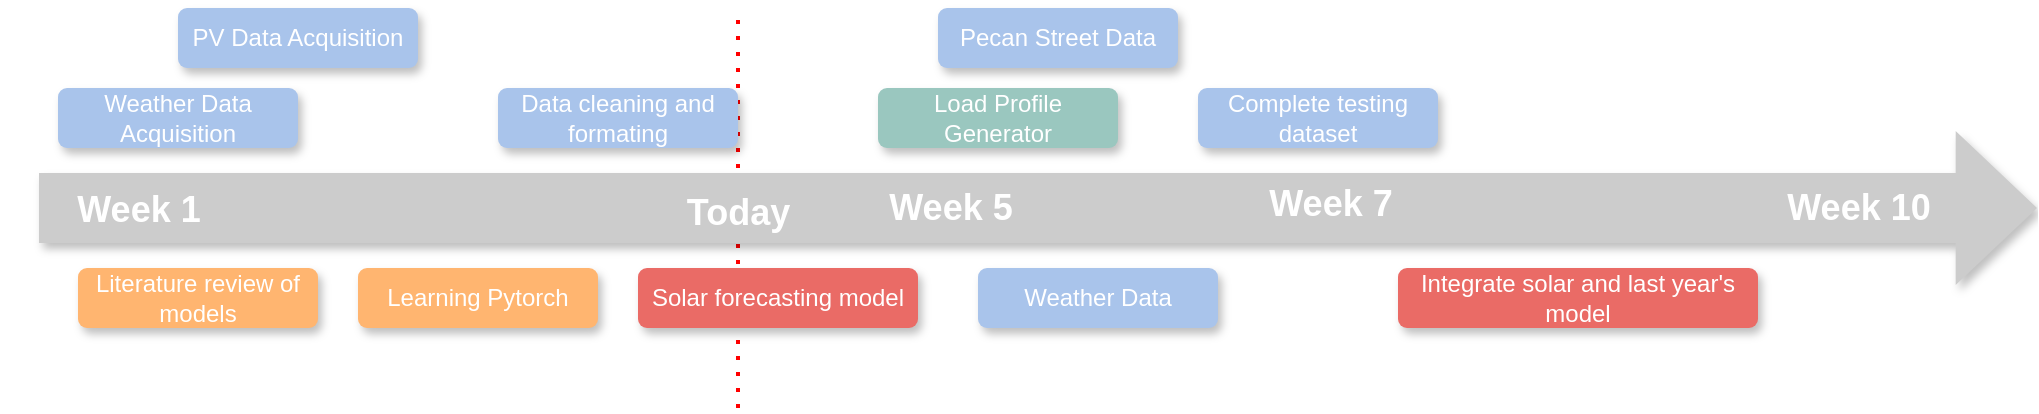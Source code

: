 <mxfile version="19.0.3" type="device"><diagram id="2zuRxpaRy5tDfPcg10_o" name="Page-1"><mxGraphModel dx="1006" dy="788" grid="1" gridSize="10" guides="1" tooltips="1" connect="1" arrows="1" fold="1" page="1" pageScale="1" pageWidth="850" pageHeight="1100" math="0" shadow="0"><root><mxCell id="0"/><mxCell id="1" parent="0"/><mxCell id="C7o7GM_A1cf5W3m4H_xl-22" value="" style="endArrow=none;dashed=1;html=1;dashPattern=1 3;strokeWidth=2;rounded=0;fontSize=18;strokeColor=#FF0000;" parent="1" edge="1"><mxGeometry width="50" height="50" relative="1" as="geometry"><mxPoint x="390" y="560" as="sourcePoint"/><mxPoint x="390" y="360" as="targetPoint"/></mxGeometry></mxCell><mxCell id="C7o7GM_A1cf5W3m4H_xl-1" value="" style="shape=flexArrow;endArrow=classic;html=1;rounded=0;endWidth=41;endSize=13.22;width=35;startArrow=none;fillColor=#CCCCCC;strokeColor=none;shadow=1;" parent="1" edge="1"><mxGeometry width="50" height="50" relative="1" as="geometry"><mxPoint x="40" y="460" as="sourcePoint"/><mxPoint x="1040" y="460" as="targetPoint"/></mxGeometry></mxCell><mxCell id="C7o7GM_A1cf5W3m4H_xl-21" value="&lt;b&gt;Week 5&lt;/b&gt;" style="edgeLabel;html=1;align=center;verticalAlign=middle;resizable=0;points=[];fontSize=18;labelBackgroundColor=none;fontColor=#FFFFFF;" parent="C7o7GM_A1cf5W3m4H_xl-1" vertex="1" connectable="0"><mxGeometry x="-0.088" y="6" relative="1" as="geometry"><mxPoint y="6" as="offset"/></mxGeometry></mxCell><mxCell id="C7o7GM_A1cf5W3m4H_xl-24" value="&lt;b&gt;Week 7&lt;/b&gt;" style="edgeLabel;html=1;align=center;verticalAlign=middle;resizable=0;points=[];fontSize=18;labelBackgroundColor=none;fontColor=#FFFFFF;" parent="C7o7GM_A1cf5W3m4H_xl-1" vertex="1" connectable="0"><mxGeometry x="0.291" y="2" relative="1" as="geometry"><mxPoint as="offset"/></mxGeometry></mxCell><mxCell id="C7o7GM_A1cf5W3m4H_xl-26" value="&lt;b&gt;Week 10&lt;/b&gt;" style="edgeLabel;html=1;align=center;verticalAlign=middle;resizable=0;points=[];fontSize=18;labelBackgroundColor=none;fontColor=#FFFFFF;" parent="C7o7GM_A1cf5W3m4H_xl-1" vertex="1" connectable="0"><mxGeometry x="0.629" y="4" relative="1" as="geometry"><mxPoint x="95" y="4" as="offset"/></mxGeometry></mxCell><mxCell id="C7o7GM_A1cf5W3m4H_xl-27" value="Today" style="edgeLabel;align=center;verticalAlign=middle;resizable=0;points=[];fontSize=18;labelBackgroundColor=none;fontColor=#FFFFFF;fontStyle=1" parent="C7o7GM_A1cf5W3m4H_xl-1" vertex="1" connectable="0"><mxGeometry x="-0.582" y="2" relative="1" as="geometry"><mxPoint x="141" y="2" as="offset"/></mxGeometry></mxCell><mxCell id="C7o7GM_A1cf5W3m4H_xl-28" value="&lt;font style=&quot;font-size: 18px;&quot;&gt;&lt;b&gt;Week 1&lt;/b&gt;&lt;/font&gt;" style="edgeLabel;html=1;align=center;verticalAlign=middle;resizable=0;points=[];labelBackgroundColor=none;fontColor=#FFFFFF;" parent="C7o7GM_A1cf5W3m4H_xl-1" vertex="1" connectable="0"><mxGeometry x="-0.927" y="-1" relative="1" as="geometry"><mxPoint x="13" as="offset"/></mxGeometry></mxCell><mxCell id="C7o7GM_A1cf5W3m4H_xl-2" value="&lt;font color=&quot;#ffffff&quot;&gt;PV Data Acquisition&lt;/font&gt;" style="rounded=1;whiteSpace=wrap;html=1;fillColor=#A9C4EB;strokeColor=none;shadow=1;" parent="1" vertex="1"><mxGeometry x="110" y="360" width="120" height="30" as="geometry"/></mxCell><mxCell id="C7o7GM_A1cf5W3m4H_xl-3" value="&lt;font color=&quot;#ffffff&quot;&gt;Weather Data Acquisition&lt;/font&gt;" style="rounded=1;whiteSpace=wrap;html=1;fillColor=#A9C4EB;strokeColor=none;shadow=1;" parent="1" vertex="1"><mxGeometry x="50" y="400" width="120" height="30" as="geometry"/></mxCell><mxCell id="C7o7GM_A1cf5W3m4H_xl-4" value="Data cleaning and formating" style="rounded=1;whiteSpace=wrap;html=1;shadow=1;fillColor=#A9C4EB;strokeColor=none;fontColor=#FFFFFF;" parent="1" vertex="1"><mxGeometry x="270" y="400" width="120" height="30" as="geometry"/></mxCell><mxCell id="C7o7GM_A1cf5W3m4H_xl-5" value="Literature review of models" style="rounded=1;whiteSpace=wrap;html=1;fillColor=#FFB570;shadow=1;strokeColor=none;fontColor=#FFFFFF;" parent="1" vertex="1"><mxGeometry x="60" y="490" width="120" height="30" as="geometry"/></mxCell><mxCell id="C7o7GM_A1cf5W3m4H_xl-6" value="Learning Pytorch" style="rounded=1;whiteSpace=wrap;html=1;fillColor=#FFB570;shadow=1;strokeColor=none;fontColor=#FFFFFF;" parent="1" vertex="1"><mxGeometry x="200" y="490" width="120" height="30" as="geometry"/></mxCell><mxCell id="C7o7GM_A1cf5W3m4H_xl-7" value="Pecan Street Data" style="rounded=1;whiteSpace=wrap;html=1;fillColor=#A9C4EB;strokeColor=none;shadow=1;fontColor=#FFFFFF;" parent="1" vertex="1"><mxGeometry x="490" y="360" width="120" height="30" as="geometry"/></mxCell><mxCell id="C7o7GM_A1cf5W3m4H_xl-8" value="Load Profile Generator" style="rounded=1;whiteSpace=wrap;html=1;fillColor=#9AC7BF;shadow=1;strokeColor=none;fontColor=#FFFFFF;" parent="1" vertex="1"><mxGeometry x="460" y="400" width="120" height="30" as="geometry"/></mxCell><mxCell id="C7o7GM_A1cf5W3m4H_xl-9" value="Weather Data" style="rounded=1;whiteSpace=wrap;html=1;fillColor=#A9C4EB;strokeColor=none;shadow=1;fontColor=#FFFFFF;" parent="1" vertex="1"><mxGeometry x="510" y="490" width="120" height="30" as="geometry"/></mxCell><mxCell id="C7o7GM_A1cf5W3m4H_xl-10" value="Solar forecasting model" style="rounded=1;whiteSpace=wrap;html=1;shadow=1;strokeColor=none;fillColor=#EA6B66;fontColor=#FFFFFF;" parent="1" vertex="1"><mxGeometry x="340" y="490" width="140" height="30" as="geometry"/></mxCell><mxCell id="C7o7GM_A1cf5W3m4H_xl-11" value="Integrate solar and last year's model" style="rounded=1;whiteSpace=wrap;html=1;shadow=1;strokeColor=none;fillColor=#EA6B66;fontColor=#FFFFFF;" parent="1" vertex="1"><mxGeometry x="720" y="490" width="180" height="30" as="geometry"/></mxCell><mxCell id="C7o7GM_A1cf5W3m4H_xl-12" value="Complete testing dataset" style="rounded=1;whiteSpace=wrap;html=1;fillColor=#A9C4EB;strokeColor=none;shadow=1;fontColor=#FFFFFF;" parent="1" vertex="1"><mxGeometry x="620" y="400" width="120" height="30" as="geometry"/></mxCell><mxCell id="C7o7GM_A1cf5W3m4H_xl-16" value="" style="shape=flexArrow;endArrow=none;html=1;rounded=0;endWidth=41;endSize=13.22;width=35;" parent="1" edge="1"><mxGeometry width="50" height="50" relative="1" as="geometry"><mxPoint x="40" y="460" as="sourcePoint"/><mxPoint x="40" y="460" as="targetPoint"/></mxGeometry></mxCell></root></mxGraphModel></diagram></mxfile>